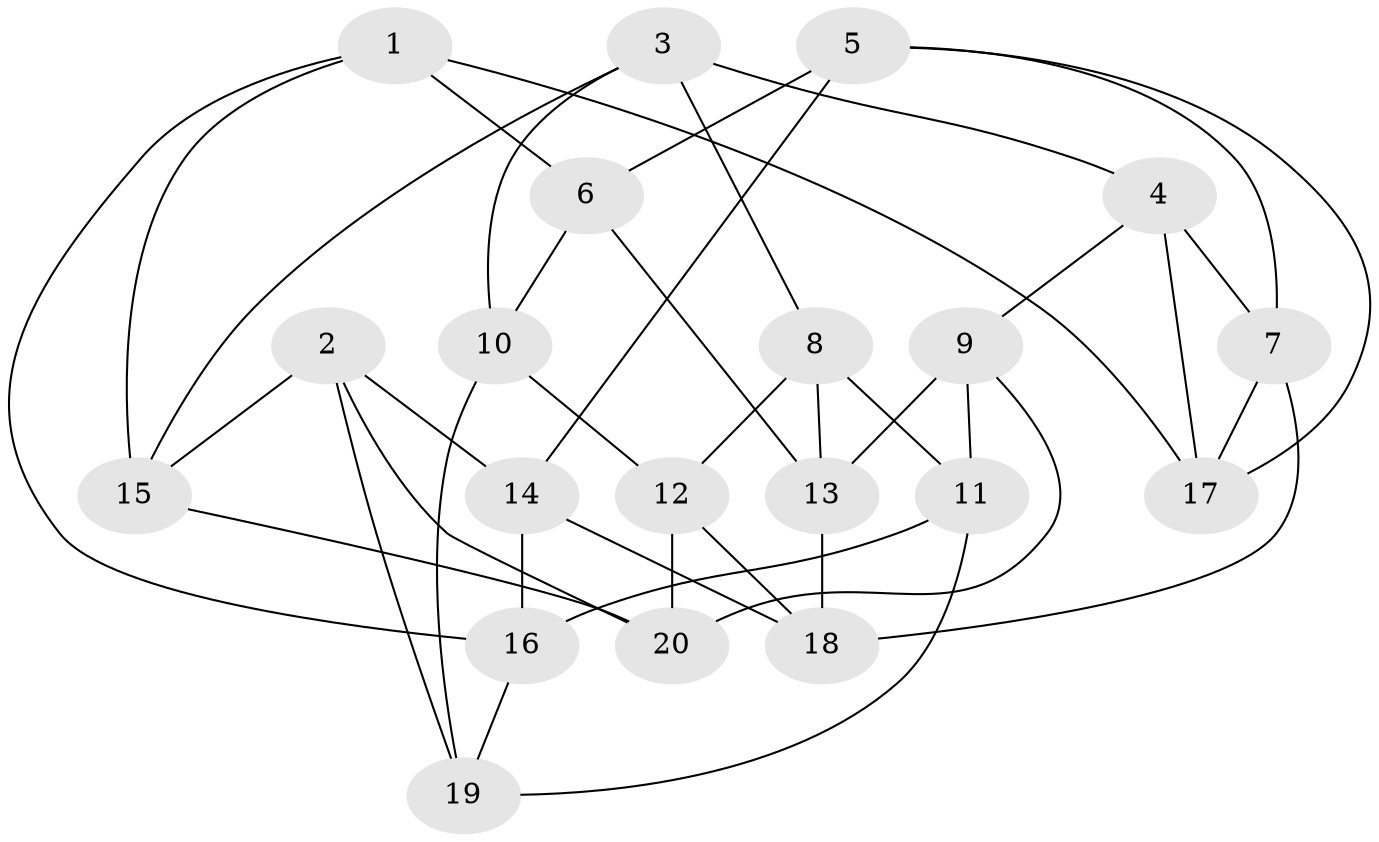 // Generated by graph-tools (version 1.1) at 2025/46/02/15/25 05:46:28]
// undirected, 20 vertices, 40 edges
graph export_dot {
graph [start="1"]
  node [color=gray90,style=filled];
  1;
  2;
  3;
  4;
  5;
  6;
  7;
  8;
  9;
  10;
  11;
  12;
  13;
  14;
  15;
  16;
  17;
  18;
  19;
  20;
  1 -- 6;
  1 -- 17;
  1 -- 15;
  1 -- 16;
  2 -- 15;
  2 -- 14;
  2 -- 20;
  2 -- 19;
  3 -- 15;
  3 -- 10;
  3 -- 4;
  3 -- 8;
  4 -- 9;
  4 -- 7;
  4 -- 17;
  5 -- 14;
  5 -- 7;
  5 -- 6;
  5 -- 17;
  6 -- 13;
  6 -- 10;
  7 -- 17;
  7 -- 18;
  8 -- 13;
  8 -- 11;
  8 -- 12;
  9 -- 20;
  9 -- 13;
  9 -- 11;
  10 -- 19;
  10 -- 12;
  11 -- 19;
  11 -- 16;
  12 -- 18;
  12 -- 20;
  13 -- 18;
  14 -- 18;
  14 -- 16;
  15 -- 20;
  16 -- 19;
}
